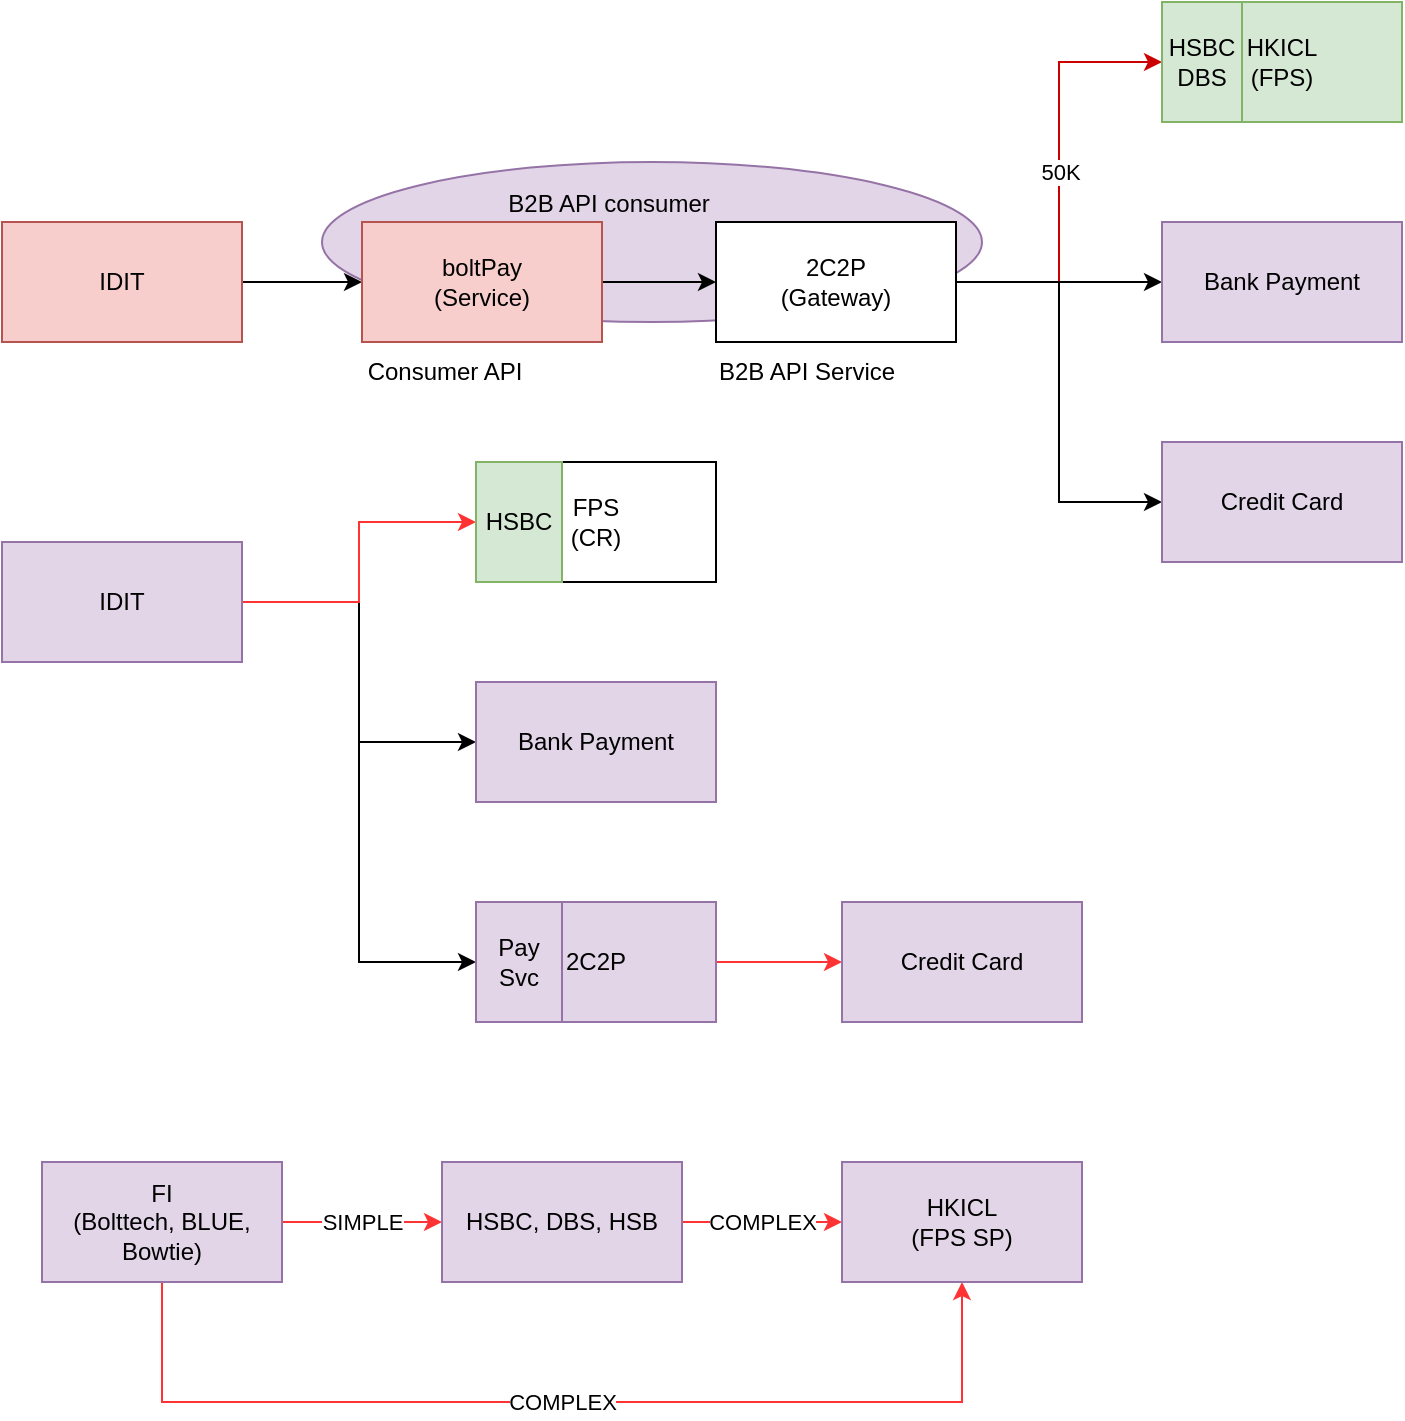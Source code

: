 <mxfile version="20.7.4" type="github">
  <diagram id="_f-I8fSS7o-QNHd-sPRo" name="Page-1">
    <mxGraphModel dx="1034" dy="404" grid="1" gridSize="10" guides="1" tooltips="1" connect="1" arrows="1" fold="1" page="1" pageScale="1" pageWidth="850" pageHeight="1100" math="0" shadow="0">
      <root>
        <mxCell id="0" />
        <mxCell id="1" parent="0" />
        <mxCell id="7ZfH6syx9pZo8qH18-fL-25" value="" style="ellipse;whiteSpace=wrap;html=1;fillColor=#e1d5e7;strokeColor=#9673a6;" vertex="1" parent="1">
          <mxGeometry x="220" y="140" width="330" height="80" as="geometry" />
        </mxCell>
        <mxCell id="7ZfH6syx9pZo8qH18-fL-7" style="edgeStyle=orthogonalEdgeStyle;rounded=0;orthogonalLoop=1;jettySize=auto;html=1;exitX=1;exitY=0.5;exitDx=0;exitDy=0;entryX=0;entryY=0.5;entryDx=0;entryDy=0;" edge="1" parent="1" source="7ZfH6syx9pZo8qH18-fL-1" target="7ZfH6syx9pZo8qH18-fL-2">
          <mxGeometry relative="1" as="geometry" />
        </mxCell>
        <mxCell id="7ZfH6syx9pZo8qH18-fL-1" value="IDIT" style="rounded=0;whiteSpace=wrap;html=1;fillColor=#f8cecc;strokeColor=#b85450;" vertex="1" parent="1">
          <mxGeometry x="60" y="170" width="120" height="60" as="geometry" />
        </mxCell>
        <mxCell id="7ZfH6syx9pZo8qH18-fL-8" style="edgeStyle=orthogonalEdgeStyle;rounded=0;orthogonalLoop=1;jettySize=auto;html=1;exitX=1;exitY=0.5;exitDx=0;exitDy=0;entryX=0;entryY=0.5;entryDx=0;entryDy=0;" edge="1" parent="1" source="7ZfH6syx9pZo8qH18-fL-2" target="7ZfH6syx9pZo8qH18-fL-3">
          <mxGeometry relative="1" as="geometry" />
        </mxCell>
        <mxCell id="7ZfH6syx9pZo8qH18-fL-2" value="boltPay&lt;br&gt;(Service)" style="rounded=0;whiteSpace=wrap;html=1;fillColor=#f8cecc;strokeColor=#b85450;" vertex="1" parent="1">
          <mxGeometry x="240" y="170" width="120" height="60" as="geometry" />
        </mxCell>
        <mxCell id="7ZfH6syx9pZo8qH18-fL-9" style="edgeStyle=orthogonalEdgeStyle;rounded=0;orthogonalLoop=1;jettySize=auto;html=1;exitX=1;exitY=0.5;exitDx=0;exitDy=0;entryX=0;entryY=0.5;entryDx=0;entryDy=0;" edge="1" parent="1" source="7ZfH6syx9pZo8qH18-fL-3" target="7ZfH6syx9pZo8qH18-fL-4">
          <mxGeometry relative="1" as="geometry" />
        </mxCell>
        <mxCell id="7ZfH6syx9pZo8qH18-fL-10" value="50K" style="edgeStyle=orthogonalEdgeStyle;rounded=0;orthogonalLoop=1;jettySize=auto;html=1;exitX=1;exitY=0.5;exitDx=0;exitDy=0;entryX=0;entryY=0.5;entryDx=0;entryDy=0;strokeColor=#CC0000;" edge="1" parent="1" source="7ZfH6syx9pZo8qH18-fL-3" target="7ZfH6syx9pZo8qH18-fL-6">
          <mxGeometry relative="1" as="geometry" />
        </mxCell>
        <mxCell id="7ZfH6syx9pZo8qH18-fL-11" style="edgeStyle=orthogonalEdgeStyle;rounded=0;orthogonalLoop=1;jettySize=auto;html=1;exitX=1;exitY=0.5;exitDx=0;exitDy=0;entryX=0;entryY=0.5;entryDx=0;entryDy=0;" edge="1" parent="1" source="7ZfH6syx9pZo8qH18-fL-3" target="7ZfH6syx9pZo8qH18-fL-5">
          <mxGeometry relative="1" as="geometry" />
        </mxCell>
        <mxCell id="7ZfH6syx9pZo8qH18-fL-3" value="2C2P&lt;br&gt;(Gateway)" style="rounded=0;whiteSpace=wrap;html=1;" vertex="1" parent="1">
          <mxGeometry x="417" y="170" width="120" height="60" as="geometry" />
        </mxCell>
        <mxCell id="7ZfH6syx9pZo8qH18-fL-4" value="Bank Payment" style="rounded=0;whiteSpace=wrap;html=1;fillColor=#e1d5e7;strokeColor=#9673a6;" vertex="1" parent="1">
          <mxGeometry x="640" y="170" width="120" height="60" as="geometry" />
        </mxCell>
        <mxCell id="7ZfH6syx9pZo8qH18-fL-5" value="Credit Card" style="rounded=0;whiteSpace=wrap;html=1;fillColor=#e1d5e7;strokeColor=#9673a6;" vertex="1" parent="1">
          <mxGeometry x="640" y="280" width="120" height="60" as="geometry" />
        </mxCell>
        <mxCell id="7ZfH6syx9pZo8qH18-fL-6" value="HKICL&lt;br&gt;(FPS)" style="rounded=0;whiteSpace=wrap;html=1;fillColor=#d5e8d4;strokeColor=#82b366;" vertex="1" parent="1">
          <mxGeometry x="640" y="60" width="120" height="60" as="geometry" />
        </mxCell>
        <mxCell id="7ZfH6syx9pZo8qH18-fL-16" style="edgeStyle=orthogonalEdgeStyle;rounded=0;orthogonalLoop=1;jettySize=auto;html=1;exitX=1;exitY=0.5;exitDx=0;exitDy=0;entryX=0;entryY=0.5;entryDx=0;entryDy=0;" edge="1" parent="1" source="7ZfH6syx9pZo8qH18-fL-12" target="7ZfH6syx9pZo8qH18-fL-13">
          <mxGeometry relative="1" as="geometry" />
        </mxCell>
        <mxCell id="7ZfH6syx9pZo8qH18-fL-17" style="edgeStyle=orthogonalEdgeStyle;rounded=0;orthogonalLoop=1;jettySize=auto;html=1;exitX=1;exitY=0.5;exitDx=0;exitDy=0;entryX=0;entryY=0.5;entryDx=0;entryDy=0;" edge="1" parent="1" source="7ZfH6syx9pZo8qH18-fL-12" target="7ZfH6syx9pZo8qH18-fL-14">
          <mxGeometry relative="1" as="geometry" />
        </mxCell>
        <mxCell id="7ZfH6syx9pZo8qH18-fL-18" style="edgeStyle=orthogonalEdgeStyle;rounded=0;orthogonalLoop=1;jettySize=auto;html=1;exitX=1;exitY=0.5;exitDx=0;exitDy=0;entryX=0;entryY=0.5;entryDx=0;entryDy=0;strokeColor=#FF3333;" edge="1" parent="1" source="7ZfH6syx9pZo8qH18-fL-12" target="7ZfH6syx9pZo8qH18-fL-15">
          <mxGeometry relative="1" as="geometry" />
        </mxCell>
        <mxCell id="7ZfH6syx9pZo8qH18-fL-12" value="IDIT" style="rounded=0;whiteSpace=wrap;html=1;" vertex="1" parent="1">
          <mxGeometry x="60" y="330" width="120" height="60" as="geometry" />
        </mxCell>
        <mxCell id="7ZfH6syx9pZo8qH18-fL-13" value="Bank Payment" style="rounded=0;whiteSpace=wrap;html=1;fillColor=#e1d5e7;strokeColor=#9673a6;" vertex="1" parent="1">
          <mxGeometry x="297" y="400" width="120" height="60" as="geometry" />
        </mxCell>
        <mxCell id="7ZfH6syx9pZo8qH18-fL-20" style="edgeStyle=orthogonalEdgeStyle;rounded=0;orthogonalLoop=1;jettySize=auto;html=1;exitX=1;exitY=0.5;exitDx=0;exitDy=0;strokeColor=#FF3333;" edge="1" parent="1" source="7ZfH6syx9pZo8qH18-fL-14" target="7ZfH6syx9pZo8qH18-fL-19">
          <mxGeometry relative="1" as="geometry" />
        </mxCell>
        <mxCell id="7ZfH6syx9pZo8qH18-fL-14" value="Payment Gateway" style="rounded=0;whiteSpace=wrap;html=1;" vertex="1" parent="1">
          <mxGeometry x="297" y="510" width="120" height="60" as="geometry" />
        </mxCell>
        <mxCell id="7ZfH6syx9pZo8qH18-fL-15" value="FPS&lt;br&gt;(CR)" style="rounded=0;whiteSpace=wrap;html=1;" vertex="1" parent="1">
          <mxGeometry x="297" y="290" width="120" height="60" as="geometry" />
        </mxCell>
        <mxCell id="7ZfH6syx9pZo8qH18-fL-19" value="Credit Card" style="rounded=0;whiteSpace=wrap;html=1;fillColor=#e1d5e7;strokeColor=#9673a6;" vertex="1" parent="1">
          <mxGeometry x="480" y="510" width="120" height="60" as="geometry" />
        </mxCell>
        <mxCell id="7ZfH6syx9pZo8qH18-fL-21" value="IDIT" style="rounded=0;whiteSpace=wrap;html=1;" vertex="1" parent="1">
          <mxGeometry x="60" y="330" width="120" height="60" as="geometry" />
        </mxCell>
        <mxCell id="7ZfH6syx9pZo8qH18-fL-22" value="Payment Gateway" style="rounded=0;whiteSpace=wrap;html=1;" vertex="1" parent="1">
          <mxGeometry x="297" y="510" width="120" height="60" as="geometry" />
        </mxCell>
        <mxCell id="7ZfH6syx9pZo8qH18-fL-23" value="IDIT" style="rounded=0;whiteSpace=wrap;html=1;fillColor=#e1d5e7;strokeColor=#9673a6;" vertex="1" parent="1">
          <mxGeometry x="60" y="330" width="120" height="60" as="geometry" />
        </mxCell>
        <mxCell id="7ZfH6syx9pZo8qH18-fL-24" value="2C2P" style="rounded=0;whiteSpace=wrap;html=1;fillColor=#e1d5e7;strokeColor=#9673a6;" vertex="1" parent="1">
          <mxGeometry x="297" y="510" width="120" height="60" as="geometry" />
        </mxCell>
        <mxCell id="7ZfH6syx9pZo8qH18-fL-26" value="Pay Svc" style="rounded=0;whiteSpace=wrap;html=1;fillColor=#e1d5e7;strokeColor=#9673a6;" vertex="1" parent="1">
          <mxGeometry x="297" y="510" width="43" height="60" as="geometry" />
        </mxCell>
        <mxCell id="7ZfH6syx9pZo8qH18-fL-27" value="Consumer API" style="text;html=1;align=center;verticalAlign=middle;resizable=0;points=[];autosize=1;strokeColor=none;fillColor=none;" vertex="1" parent="1">
          <mxGeometry x="231" y="230" width="100" height="30" as="geometry" />
        </mxCell>
        <mxCell id="7ZfH6syx9pZo8qH18-fL-28" value="HSBC&lt;br&gt;DBS" style="rounded=0;whiteSpace=wrap;html=1;fillColor=#d5e8d4;strokeColor=#82b366;" vertex="1" parent="1">
          <mxGeometry x="640" y="60" width="40" height="60" as="geometry" />
        </mxCell>
        <mxCell id="7ZfH6syx9pZo8qH18-fL-34" value="SIMPLE" style="edgeStyle=orthogonalEdgeStyle;rounded=0;orthogonalLoop=1;jettySize=auto;html=1;exitX=1;exitY=0.5;exitDx=0;exitDy=0;entryX=0;entryY=0.5;entryDx=0;entryDy=0;strokeColor=#FF3333;" edge="1" parent="1" source="7ZfH6syx9pZo8qH18-fL-29" target="7ZfH6syx9pZo8qH18-fL-30">
          <mxGeometry relative="1" as="geometry" />
        </mxCell>
        <mxCell id="7ZfH6syx9pZo8qH18-fL-35" value="COMPLEX" style="edgeStyle=orthogonalEdgeStyle;rounded=0;orthogonalLoop=1;jettySize=auto;html=1;exitX=0.5;exitY=1;exitDx=0;exitDy=0;entryX=0.5;entryY=1;entryDx=0;entryDy=0;strokeColor=#FF3333;" edge="1" parent="1" source="7ZfH6syx9pZo8qH18-fL-29" target="7ZfH6syx9pZo8qH18-fL-31">
          <mxGeometry relative="1" as="geometry">
            <Array as="points">
              <mxPoint x="140" y="760" />
              <mxPoint x="540" y="760" />
            </Array>
          </mxGeometry>
        </mxCell>
        <mxCell id="7ZfH6syx9pZo8qH18-fL-29" value="FI&lt;br&gt;(Bolttech, BLUE, Bowtie)" style="rounded=0;whiteSpace=wrap;html=1;fillColor=#e1d5e7;strokeColor=#9673a6;" vertex="1" parent="1">
          <mxGeometry x="80" y="640" width="120" height="60" as="geometry" />
        </mxCell>
        <mxCell id="7ZfH6syx9pZo8qH18-fL-33" value="COMPLEX" style="edgeStyle=orthogonalEdgeStyle;rounded=0;orthogonalLoop=1;jettySize=auto;html=1;exitX=1;exitY=0.5;exitDx=0;exitDy=0;entryX=0;entryY=0.5;entryDx=0;entryDy=0;strokeColor=#FF3333;" edge="1" parent="1" source="7ZfH6syx9pZo8qH18-fL-30" target="7ZfH6syx9pZo8qH18-fL-31">
          <mxGeometry relative="1" as="geometry" />
        </mxCell>
        <mxCell id="7ZfH6syx9pZo8qH18-fL-30" value="HSBC, DBS, HSB" style="rounded=0;whiteSpace=wrap;html=1;fillColor=#e1d5e7;strokeColor=#9673a6;" vertex="1" parent="1">
          <mxGeometry x="280" y="640" width="120" height="60" as="geometry" />
        </mxCell>
        <mxCell id="7ZfH6syx9pZo8qH18-fL-31" value="HKICL&lt;br&gt;(FPS SP)" style="rounded=0;whiteSpace=wrap;html=1;fillColor=#e1d5e7;strokeColor=#9673a6;" vertex="1" parent="1">
          <mxGeometry x="480" y="640" width="120" height="60" as="geometry" />
        </mxCell>
        <mxCell id="7ZfH6syx9pZo8qH18-fL-36" value="B2B API Service" style="text;html=1;align=center;verticalAlign=middle;resizable=0;points=[];autosize=1;strokeColor=none;fillColor=none;" vertex="1" parent="1">
          <mxGeometry x="407" y="230" width="110" height="30" as="geometry" />
        </mxCell>
        <mxCell id="7ZfH6syx9pZo8qH18-fL-37" value="B2B API consumer" style="text;html=1;align=center;verticalAlign=middle;resizable=0;points=[];autosize=1;strokeColor=none;fillColor=none;" vertex="1" parent="1">
          <mxGeometry x="303" y="146" width="120" height="30" as="geometry" />
        </mxCell>
        <mxCell id="7ZfH6syx9pZo8qH18-fL-38" value="HSBC&lt;br&gt;" style="rounded=0;whiteSpace=wrap;html=1;fillColor=#d5e8d4;strokeColor=#82b366;" vertex="1" parent="1">
          <mxGeometry x="297" y="290" width="43" height="60" as="geometry" />
        </mxCell>
        <mxCell id="7ZfH6syx9pZo8qH18-fL-39" value="HSBC&lt;br&gt;DBS" style="rounded=0;whiteSpace=wrap;html=1;fillColor=#d5e8d4;strokeColor=#82b366;" vertex="1" parent="1">
          <mxGeometry x="640" y="60" width="40" height="60" as="geometry" />
        </mxCell>
      </root>
    </mxGraphModel>
  </diagram>
</mxfile>

